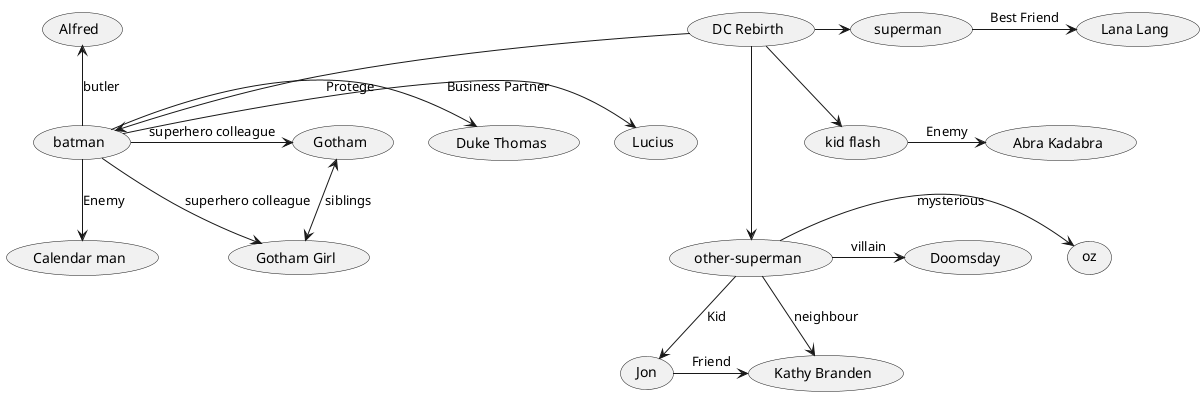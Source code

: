 @startuml

skinparam component {
FontColor          black
AttributeFontColor black
FontSize           17
AttributeFontSize  15
AttributeFontname  Droid Sans Mono
BackgroundColor    #6A9EFF
BorderColor        black
ArrowColor         #222266
}

skinparam interface {
BackgroundColor    red
BorderColor        black
}

skinparam componentStyle uml2

@startuml

(DC Rebirth) as h

(superman) as sp
(other-superman) as osp
(batman) as bat
(Lana Lang) as lanlan
(Abra Kadabra) as abka
(kid flash) as kf
(Jon) as jo
(Alfred) as alf
(Duke Thomas) as duke

h -> sp
h -down-> kf
h -down--> osp
h -down-> bat

sp -> lanlan : Best Friend
osp -down-> jo : Kid
jo -> (Kathy Branden) : Friend
osp -> (Kathy Branden) : neighbour
kf -> abka : Enemy
osp -> (oz) : mysterious
osp -> (Doomsday) : villain
bat -up-> alf : butler
bat -> (Lucius) : Business Partner
bat -down-> (Calendar man) : Enemy
bat -> duke : Protege
bat -> (Gotham) : superhero colleague
bat -down-> (Gotham Girl) : superhero colleague
(Gotham) <-down-> (Gotham Girl) : siblings
@enduml